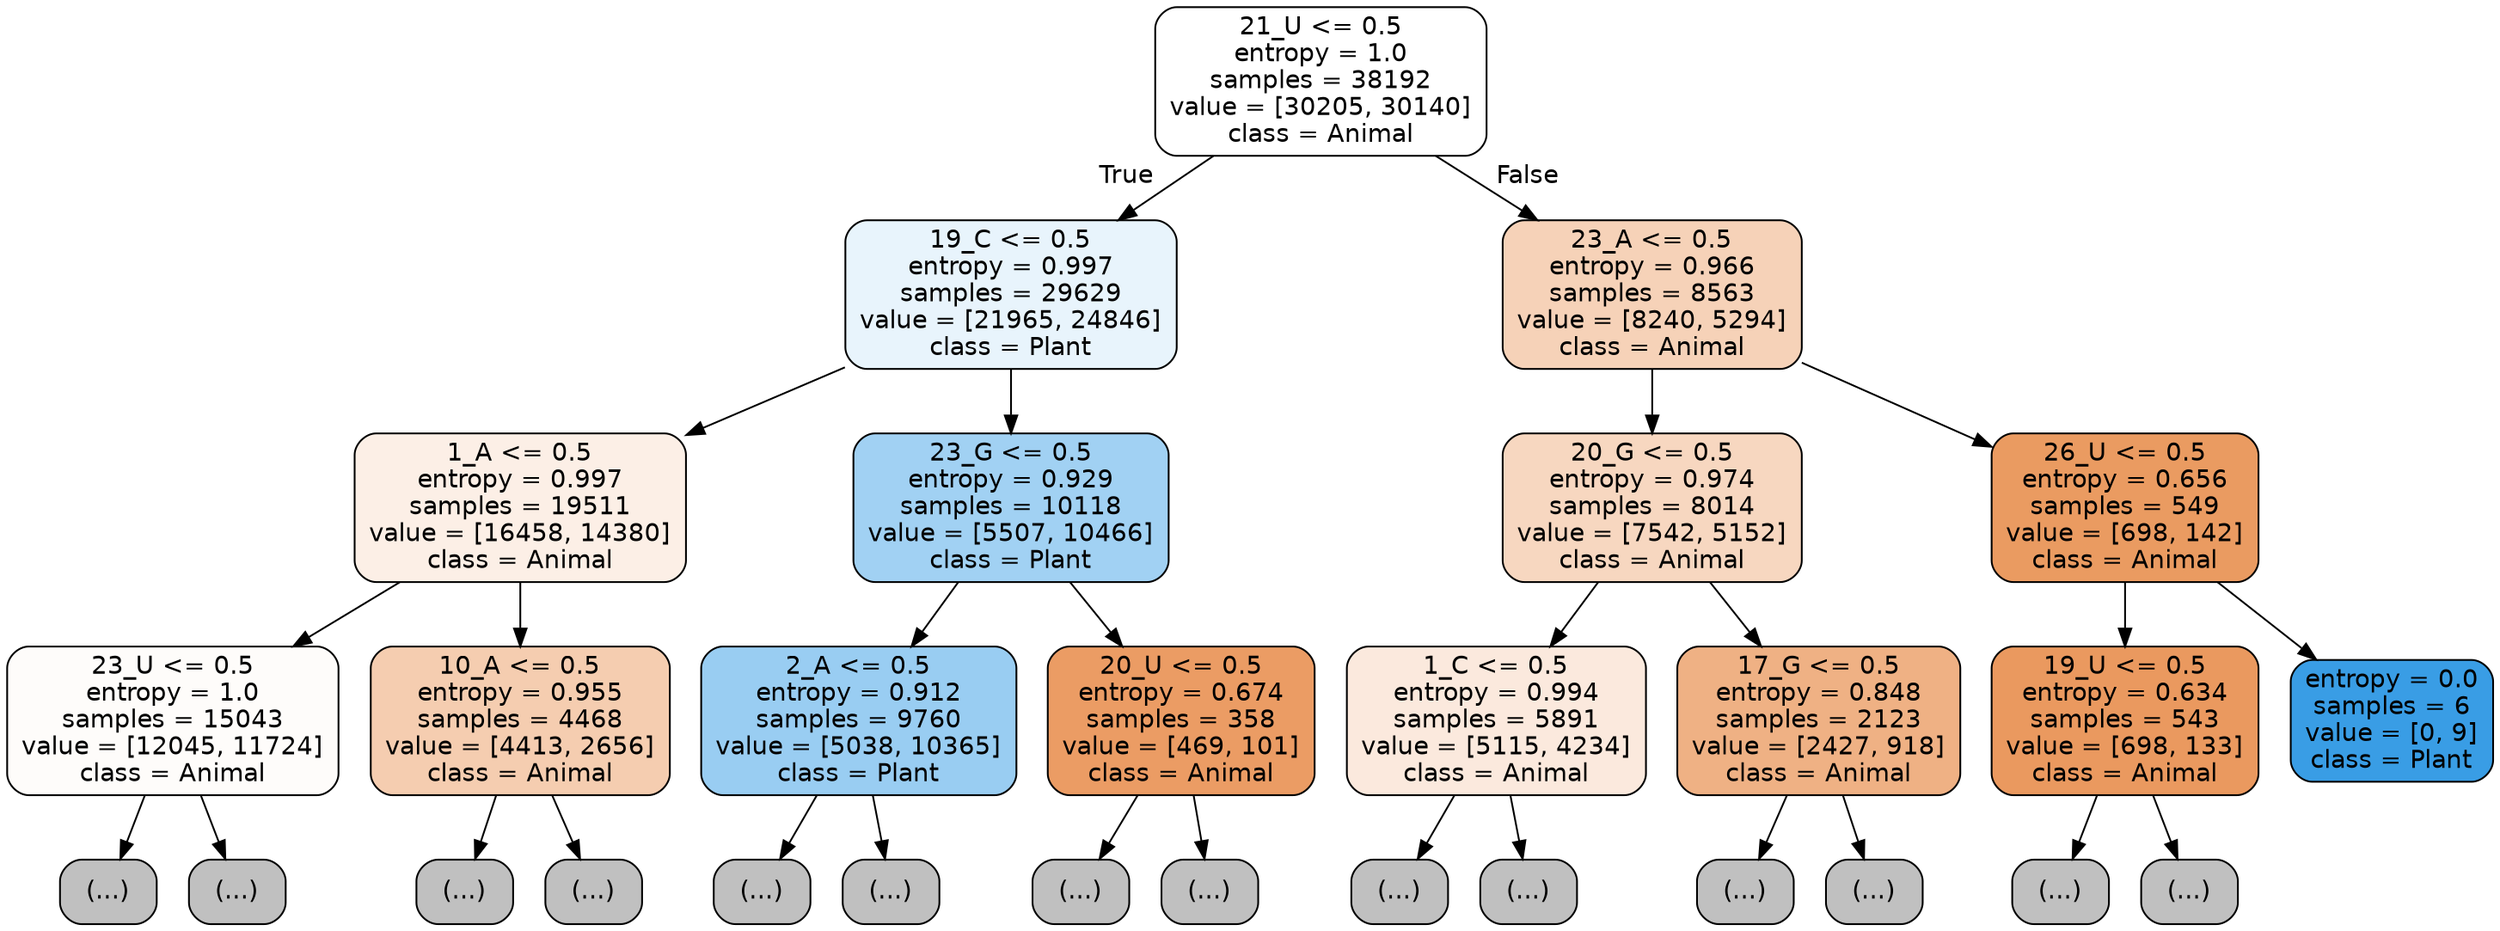 digraph Tree {
node [shape=box, style="filled, rounded", color="black", fontname="helvetica"] ;
edge [fontname="helvetica"] ;
0 [label="21_U <= 0.5\nentropy = 1.0\nsamples = 38192\nvalue = [30205, 30140]\nclass = Animal", fillcolor="#ffffff"] ;
1 [label="19_C <= 0.5\nentropy = 0.997\nsamples = 29629\nvalue = [21965, 24846]\nclass = Plant", fillcolor="#e8f4fc"] ;
0 -> 1 [labeldistance=2.5, labelangle=45, headlabel="True"] ;
2 [label="1_A <= 0.5\nentropy = 0.997\nsamples = 19511\nvalue = [16458, 14380]\nclass = Animal", fillcolor="#fcefe6"] ;
1 -> 2 ;
3 [label="23_U <= 0.5\nentropy = 1.0\nsamples = 15043\nvalue = [12045, 11724]\nclass = Animal", fillcolor="#fefcfa"] ;
2 -> 3 ;
4 [label="(...)", fillcolor="#C0C0C0"] ;
3 -> 4 ;
7359 [label="(...)", fillcolor="#C0C0C0"] ;
3 -> 7359 ;
7646 [label="10_A <= 0.5\nentropy = 0.955\nsamples = 4468\nvalue = [4413, 2656]\nclass = Animal", fillcolor="#f5cdb0"] ;
2 -> 7646 ;
7647 [label="(...)", fillcolor="#C0C0C0"] ;
7646 -> 7647 ;
9482 [label="(...)", fillcolor="#C0C0C0"] ;
7646 -> 9482 ;
10089 [label="23_G <= 0.5\nentropy = 0.929\nsamples = 10118\nvalue = [5507, 10466]\nclass = Plant", fillcolor="#a1d1f3"] ;
1 -> 10089 ;
10090 [label="2_A <= 0.5\nentropy = 0.912\nsamples = 9760\nvalue = [5038, 10365]\nclass = Plant", fillcolor="#99cdf2"] ;
10089 -> 10090 ;
10091 [label="(...)", fillcolor="#C0C0C0"] ;
10090 -> 10091 ;
12626 [label="(...)", fillcolor="#C0C0C0"] ;
10090 -> 12626 ;
13391 [label="20_U <= 0.5\nentropy = 0.674\nsamples = 358\nvalue = [469, 101]\nclass = Animal", fillcolor="#eb9c64"] ;
10089 -> 13391 ;
13392 [label="(...)", fillcolor="#C0C0C0"] ;
13391 -> 13392 ;
13493 [label="(...)", fillcolor="#C0C0C0"] ;
13391 -> 13493 ;
13512 [label="23_A <= 0.5\nentropy = 0.966\nsamples = 8563\nvalue = [8240, 5294]\nclass = Animal", fillcolor="#f6d2b8"] ;
0 -> 13512 [labeldistance=2.5, labelangle=-45, headlabel="False"] ;
13513 [label="20_G <= 0.5\nentropy = 0.974\nsamples = 8014\nvalue = [7542, 5152]\nclass = Animal", fillcolor="#f7d7c0"] ;
13512 -> 13513 ;
13514 [label="1_C <= 0.5\nentropy = 0.994\nsamples = 5891\nvalue = [5115, 4234]\nclass = Animal", fillcolor="#fbe9dd"] ;
13513 -> 13514 ;
13515 [label="(...)", fillcolor="#C0C0C0"] ;
13514 -> 13515 ;
15682 [label="(...)", fillcolor="#C0C0C0"] ;
13514 -> 15682 ;
16181 [label="17_G <= 0.5\nentropy = 0.848\nsamples = 2123\nvalue = [2427, 918]\nclass = Animal", fillcolor="#efb184"] ;
13513 -> 16181 ;
16182 [label="(...)", fillcolor="#C0C0C0"] ;
16181 -> 16182 ;
16819 [label="(...)", fillcolor="#C0C0C0"] ;
16181 -> 16819 ;
17026 [label="26_U <= 0.5\nentropy = 0.656\nsamples = 549\nvalue = [698, 142]\nclass = Animal", fillcolor="#ea9b61"] ;
13512 -> 17026 ;
17027 [label="19_U <= 0.5\nentropy = 0.634\nsamples = 543\nvalue = [698, 133]\nclass = Animal", fillcolor="#ea995f"] ;
17026 -> 17027 ;
17028 [label="(...)", fillcolor="#C0C0C0"] ;
17027 -> 17028 ;
17191 [label="(...)", fillcolor="#C0C0C0"] ;
17027 -> 17191 ;
17244 [label="entropy = 0.0\nsamples = 6\nvalue = [0, 9]\nclass = Plant", fillcolor="#399de5"] ;
17026 -> 17244 ;
}